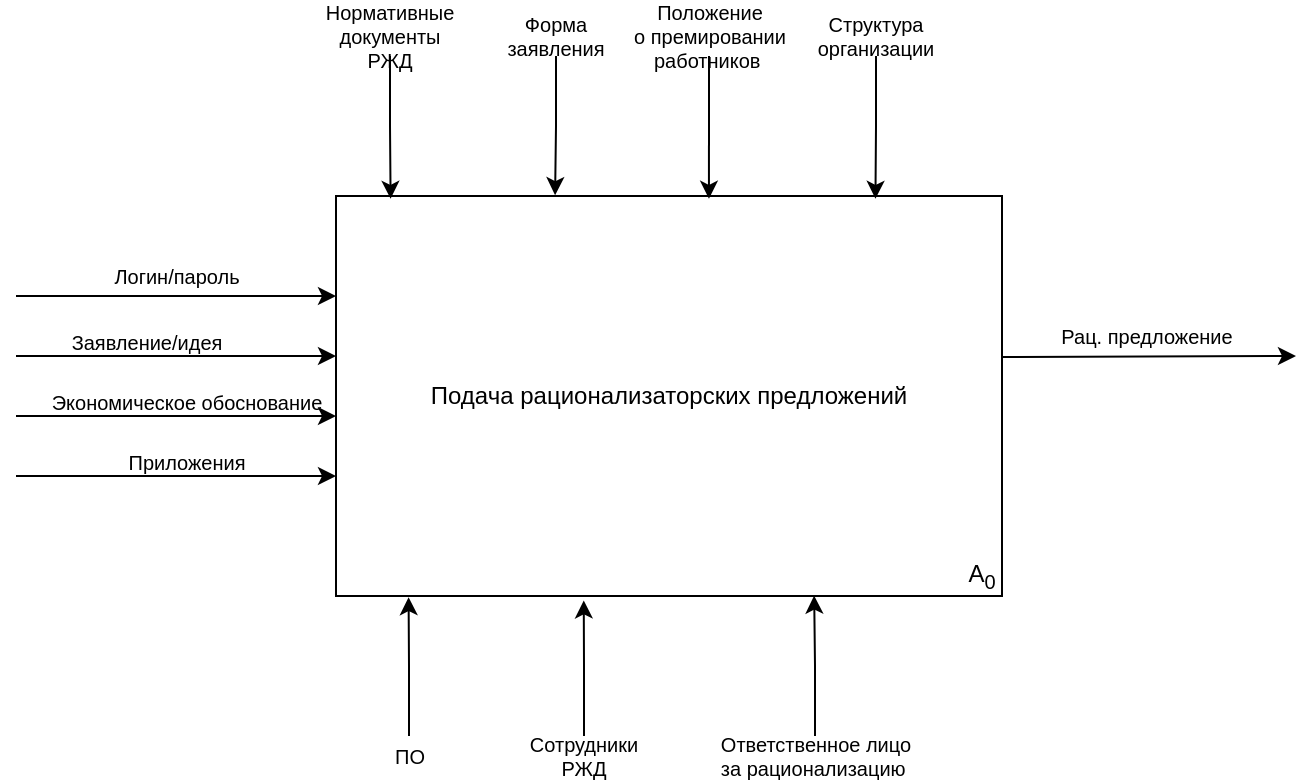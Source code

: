 <mxfile version="12.2.6" type="github" pages="4">
  <diagram id="WLNz_JeOkCuF1lvA0DDx" name="IDEF0">
    <mxGraphModel dx="1423" dy="662" grid="1" gridSize="10" guides="1" tooltips="1" connect="1" arrows="1" fold="1" page="1" pageScale="1" pageWidth="1169" pageHeight="827" math="0" shadow="0">
      <root>
        <mxCell id="0"/>
        <mxCell id="1" parent="0"/>
        <mxCell id="e4GeV-gsREloU6y9Ad34-1" value="Подача рационализаторских предложений" style="rounded=0;whiteSpace=wrap;html=1;" parent="1" vertex="1">
          <mxGeometry x="440" y="320" width="333" height="200" as="geometry"/>
        </mxCell>
        <mxCell id="e4GeV-gsREloU6y9Ad34-2" value="A&lt;sub&gt;0&lt;/sub&gt;" style="text;html=1;strokeColor=none;fillColor=none;align=center;verticalAlign=middle;whiteSpace=wrap;rounded=0;fontSize=12;" parent="1" vertex="1">
          <mxGeometry x="753" y="500" width="20" height="20" as="geometry"/>
        </mxCell>
        <mxCell id="e4GeV-gsREloU6y9Ad34-3" value="" style="endArrow=classic;html=1;fontSize=12;entryX=0;entryY=0.25;entryDx=0;entryDy=0;" parent="1" target="e4GeV-gsREloU6y9Ad34-1" edge="1">
          <mxGeometry width="50" height="50" relative="1" as="geometry">
            <mxPoint x="280" y="370" as="sourcePoint"/>
            <mxPoint x="490" y="430" as="targetPoint"/>
          </mxGeometry>
        </mxCell>
        <mxCell id="e4GeV-gsREloU6y9Ad34-6" value="Логин/пароль" style="text;html=1;resizable=0;points=[];align=center;verticalAlign=middle;labelBackgroundColor=#ffffff;fontSize=10;" parent="e4GeV-gsREloU6y9Ad34-3" vertex="1" connectable="0">
          <mxGeometry x="0.101" y="-2" relative="1" as="geometry">
            <mxPoint x="-8" y="-12" as="offset"/>
          </mxGeometry>
        </mxCell>
        <mxCell id="e4GeV-gsREloU6y9Ad34-5" value="" style="endArrow=classic;html=1;fontSize=12;entryX=0;entryY=0.25;entryDx=0;entryDy=0;" parent="1" edge="1">
          <mxGeometry width="50" height="50" relative="1" as="geometry">
            <mxPoint x="280" y="400" as="sourcePoint"/>
            <mxPoint x="440" y="400" as="targetPoint"/>
          </mxGeometry>
        </mxCell>
        <mxCell id="e4GeV-gsREloU6y9Ad34-7" value="Заявление/идея" style="text;html=1;resizable=0;points=[];autosize=1;align=center;verticalAlign=middle;spacingTop=-4;fontSize=10;labelPosition=center;verticalLabelPosition=middle;" parent="1" vertex="1">
          <mxGeometry x="300" y="390" width="90" height="10" as="geometry"/>
        </mxCell>
        <mxCell id="WoYGGvKJQsT9pTa803iR-5" style="edgeStyle=orthogonalEdgeStyle;rounded=0;orthogonalLoop=1;jettySize=auto;html=1;exitX=0.5;exitY=1;exitDx=0;exitDy=0;entryX=0.082;entryY=0.007;entryDx=0;entryDy=0;entryPerimeter=0;fontSize=10;" parent="1" source="e4GeV-gsREloU6y9Ad34-11" target="e4GeV-gsREloU6y9Ad34-1" edge="1">
          <mxGeometry relative="1" as="geometry"/>
        </mxCell>
        <mxCell id="e4GeV-gsREloU6y9Ad34-11" value="Нормативные документы РЖД" style="text;html=1;strokeColor=none;fillColor=none;align=center;verticalAlign=middle;whiteSpace=wrap;rounded=0;fontSize=10;" parent="1" vertex="1">
          <mxGeometry x="447" y="230" width="40" height="20" as="geometry"/>
        </mxCell>
        <mxCell id="WoYGGvKJQsT9pTa803iR-6" style="edgeStyle=orthogonalEdgeStyle;rounded=0;orthogonalLoop=1;jettySize=auto;html=1;exitX=0.5;exitY=1;exitDx=0;exitDy=0;entryX=0.329;entryY=-0.002;entryDx=0;entryDy=0;entryPerimeter=0;fontSize=10;" parent="1" source="e4GeV-gsREloU6y9Ad34-12" target="e4GeV-gsREloU6y9Ad34-1" edge="1">
          <mxGeometry relative="1" as="geometry"/>
        </mxCell>
        <mxCell id="e4GeV-gsREloU6y9Ad34-12" value="Форма заявления" style="text;html=1;strokeColor=none;fillColor=none;align=center;verticalAlign=middle;whiteSpace=wrap;rounded=0;fontSize=10;" parent="1" vertex="1">
          <mxGeometry x="530" y="230" width="40" height="20" as="geometry"/>
        </mxCell>
        <mxCell id="WoYGGvKJQsT9pTa803iR-7" style="edgeStyle=orthogonalEdgeStyle;rounded=0;orthogonalLoop=1;jettySize=auto;html=1;exitX=0.5;exitY=1;exitDx=0;exitDy=0;entryX=0.56;entryY=0.007;entryDx=0;entryDy=0;entryPerimeter=0;fontSize=10;" parent="1" source="e4GeV-gsREloU6y9Ad34-15" target="e4GeV-gsREloU6y9Ad34-1" edge="1">
          <mxGeometry relative="1" as="geometry"/>
        </mxCell>
        <mxCell id="e4GeV-gsREloU6y9Ad34-15" value="&lt;font style=&quot;font-size: 10px&quot;&gt;Положение о&amp;nbsp;&lt;span style=&quot;line-height: 107% ; font-family: &amp;#34;calibri&amp;#34; , sans-serif&quot;&gt;премировании работников&amp;nbsp;&lt;/span&gt;&lt;/font&gt;" style="text;html=1;strokeColor=none;fillColor=none;align=center;verticalAlign=middle;whiteSpace=wrap;rounded=0;fontSize=10;" parent="1" vertex="1">
          <mxGeometry x="606.5" y="230" width="40" height="20" as="geometry"/>
        </mxCell>
        <mxCell id="WoYGGvKJQsT9pTa803iR-2" style="edgeStyle=orthogonalEdgeStyle;rounded=0;orthogonalLoop=1;jettySize=auto;html=1;exitX=0.5;exitY=0;exitDx=0;exitDy=0;entryX=0.109;entryY=1.003;entryDx=0;entryDy=0;entryPerimeter=0;fontSize=10;" parent="1" source="e4GeV-gsREloU6y9Ad34-17" target="e4GeV-gsREloU6y9Ad34-1" edge="1">
          <mxGeometry relative="1" as="geometry"/>
        </mxCell>
        <mxCell id="e4GeV-gsREloU6y9Ad34-17" value="ПО" style="text;html=1;strokeColor=none;fillColor=none;align=center;verticalAlign=middle;whiteSpace=wrap;rounded=0;fontSize=10;" parent="1" vertex="1">
          <mxGeometry x="456.5" y="590" width="40" height="20" as="geometry"/>
        </mxCell>
        <mxCell id="WoYGGvKJQsT9pTa803iR-8" style="edgeStyle=orthogonalEdgeStyle;rounded=0;orthogonalLoop=1;jettySize=auto;html=1;exitX=0.5;exitY=1;exitDx=0;exitDy=0;entryX=0.81;entryY=0.007;entryDx=0;entryDy=0;entryPerimeter=0;fontSize=10;" parent="1" source="e4GeV-gsREloU6y9Ad34-18" target="e4GeV-gsREloU6y9Ad34-1" edge="1">
          <mxGeometry relative="1" as="geometry"/>
        </mxCell>
        <mxCell id="e4GeV-gsREloU6y9Ad34-18" value="Структура организации" style="text;html=1;strokeColor=none;fillColor=none;align=center;verticalAlign=middle;whiteSpace=wrap;rounded=0;fontSize=10;" parent="1" vertex="1">
          <mxGeometry x="690" y="230" width="40" height="20" as="geometry"/>
        </mxCell>
        <mxCell id="WoYGGvKJQsT9pTa803iR-3" style="edgeStyle=orthogonalEdgeStyle;rounded=0;orthogonalLoop=1;jettySize=auto;html=1;entryX=0.372;entryY=1.011;entryDx=0;entryDy=0;entryPerimeter=0;fontSize=10;" parent="1" source="e4GeV-gsREloU6y9Ad34-25" target="e4GeV-gsREloU6y9Ad34-1" edge="1">
          <mxGeometry relative="1" as="geometry"/>
        </mxCell>
        <mxCell id="e4GeV-gsREloU6y9Ad34-25" value="Сотрудники РЖД" style="text;html=1;strokeColor=none;fillColor=none;align=center;verticalAlign=middle;whiteSpace=wrap;rounded=0;fontSize=10;" parent="1" vertex="1">
          <mxGeometry x="544" y="590" width="40" height="20" as="geometry"/>
        </mxCell>
        <mxCell id="WoYGGvKJQsT9pTa803iR-4" style="edgeStyle=orthogonalEdgeStyle;rounded=0;orthogonalLoop=1;jettySize=auto;html=1;exitX=0.5;exitY=0;exitDx=0;exitDy=0;entryX=0.718;entryY=0.999;entryDx=0;entryDy=0;entryPerimeter=0;fontSize=10;" parent="1" source="e4GeV-gsREloU6y9Ad34-27" target="e4GeV-gsREloU6y9Ad34-1" edge="1">
          <mxGeometry relative="1" as="geometry"/>
        </mxCell>
        <mxCell id="e4GeV-gsREloU6y9Ad34-27" value="Ответственное лицо за рационализацию&amp;nbsp;" style="text;html=1;strokeColor=none;fillColor=none;align=center;verticalAlign=middle;whiteSpace=wrap;rounded=0;fontSize=10;" parent="1" vertex="1">
          <mxGeometry x="624.5" y="590" width="110" height="20" as="geometry"/>
        </mxCell>
        <mxCell id="e4GeV-gsREloU6y9Ad34-34" value="" style="endArrow=classic;html=1;fontSize=12;" parent="1" edge="1">
          <mxGeometry width="50" height="50" relative="1" as="geometry">
            <mxPoint x="773.0" y="400.5" as="sourcePoint"/>
            <mxPoint x="920" y="400" as="targetPoint"/>
          </mxGeometry>
        </mxCell>
        <mxCell id="WoYGGvKJQsT9pTa803iR-9" value="Рац. предложение" style="text;html=1;resizable=0;points=[];align=center;verticalAlign=middle;labelBackgroundColor=#ffffff;fontSize=10;" parent="e4GeV-gsREloU6y9Ad34-34" vertex="1" connectable="0">
          <mxGeometry x="0.318" relative="1" as="geometry">
            <mxPoint x="-25.5" y="-10" as="offset"/>
          </mxGeometry>
        </mxCell>
        <mxCell id="zQLXeLFjg_ZVbJC1dZhJ-2" value="" style="endArrow=classic;html=1;fontSize=12;entryX=0;entryY=0.25;entryDx=0;entryDy=0;" edge="1" parent="1">
          <mxGeometry width="50" height="50" relative="1" as="geometry">
            <mxPoint x="280" y="430" as="sourcePoint"/>
            <mxPoint x="440" y="430" as="targetPoint"/>
          </mxGeometry>
        </mxCell>
        <mxCell id="zQLXeLFjg_ZVbJC1dZhJ-3" value="Экономическое обоснование" style="text;html=1;resizable=0;points=[];autosize=1;align=center;verticalAlign=middle;spacingTop=-4;fontSize=10;labelPosition=center;verticalLabelPosition=middle;" vertex="1" parent="1">
          <mxGeometry x="290" y="420" width="150" height="10" as="geometry"/>
        </mxCell>
        <mxCell id="CX08c5V6G0r4lnmLayoH-1" value="Приложения" style="text;html=1;resizable=0;points=[];autosize=1;align=center;verticalAlign=middle;spacingTop=-4;fontSize=10;labelPosition=center;verticalLabelPosition=middle;" vertex="1" parent="1">
          <mxGeometry x="330" y="450" width="70" height="10" as="geometry"/>
        </mxCell>
        <mxCell id="CX08c5V6G0r4lnmLayoH-2" value="" style="endArrow=classic;html=1;fontSize=12;entryX=0;entryY=0.25;entryDx=0;entryDy=0;" edge="1" parent="1">
          <mxGeometry width="50" height="50" relative="1" as="geometry">
            <mxPoint x="280" y="460" as="sourcePoint"/>
            <mxPoint x="440.0" y="460" as="targetPoint"/>
          </mxGeometry>
        </mxCell>
      </root>
    </mxGraphModel>
  </diagram>
  <diagram id="qr82PJTqhr0R7esT6gCQ" name="IDEF0 декомпозиция">
    <mxGraphModel dx="1423" dy="662" grid="1" gridSize="10" guides="1" tooltips="1" connect="1" arrows="1" fold="1" page="1" pageScale="1" pageWidth="1169" pageHeight="827" math="0" shadow="0">
      <root>
        <mxCell id="iiE3ke8iiC5zJw3iPTWm-0"/>
        <mxCell id="iiE3ke8iiC5zJw3iPTWm-1" parent="iiE3ke8iiC5zJw3iPTWm-0"/>
        <mxCell id="RRzuUWLkhQhKgvhCRLjf-4" style="edgeStyle=orthogonalEdgeStyle;rounded=0;orthogonalLoop=1;jettySize=auto;html=1;exitX=1;exitY=0.5;exitDx=0;exitDy=0;entryX=0;entryY=0.134;entryDx=0;entryDy=0;fontSize=10;entryPerimeter=0;" parent="iiE3ke8iiC5zJw3iPTWm-1" source="RRzuUWLkhQhKgvhCRLjf-0" target="RRzuUWLkhQhKgvhCRLjf-1" edge="1">
          <mxGeometry relative="1" as="geometry"/>
        </mxCell>
        <mxCell id="RRzuUWLkhQhKgvhCRLjf-0" value="&lt;font style=&quot;font-size: 12px&quot;&gt;Вход в приложение&lt;/font&gt;" style="rounded=0;whiteSpace=wrap;html=1;fontSize=10;" parent="iiE3ke8iiC5zJw3iPTWm-1" vertex="1">
          <mxGeometry x="120" y="160" width="220" height="110" as="geometry"/>
        </mxCell>
        <mxCell id="RRzuUWLkhQhKgvhCRLjf-5" style="edgeStyle=orthogonalEdgeStyle;rounded=0;orthogonalLoop=1;jettySize=auto;html=1;exitX=1;exitY=0.5;exitDx=0;exitDy=0;entryX=0;entryY=0.5;entryDx=0;entryDy=0;fontSize=10;" parent="iiE3ke8iiC5zJw3iPTWm-1" source="RRzuUWLkhQhKgvhCRLjf-1" target="RRzuUWLkhQhKgvhCRLjf-2" edge="1">
          <mxGeometry relative="1" as="geometry"/>
        </mxCell>
        <mxCell id="RRzuUWLkhQhKgvhCRLjf-1" value="&lt;font style=&quot;font-size: 12px&quot;&gt;Подача рационализаторского предложения&lt;/font&gt;" style="rounded=0;whiteSpace=wrap;html=1;fontSize=10;" parent="iiE3ke8iiC5zJw3iPTWm-1" vertex="1">
          <mxGeometry x="420" y="303" width="250" height="107" as="geometry"/>
        </mxCell>
        <mxCell id="RRzuUWLkhQhKgvhCRLjf-41" style="edgeStyle=orthogonalEdgeStyle;rounded=0;orthogonalLoop=1;jettySize=auto;html=1;exitX=1;exitY=0.5;exitDx=0;exitDy=0;fontSize=12;" parent="iiE3ke8iiC5zJw3iPTWm-1" source="RRzuUWLkhQhKgvhCRLjf-2" edge="1">
          <mxGeometry relative="1" as="geometry">
            <mxPoint x="1160" y="413" as="targetPoint"/>
          </mxGeometry>
        </mxCell>
        <mxCell id="RRzuUWLkhQhKgvhCRLjf-2" value="&lt;font style=&quot;font-size: 12px&quot;&gt;Первичное рассмотрение и отправление рац. предложения на комиссию&lt;/font&gt;" style="rounded=0;whiteSpace=wrap;html=1;fontSize=10;" parent="iiE3ke8iiC5zJw3iPTWm-1" vertex="1">
          <mxGeometry x="810" y="357.5" width="220" height="110" as="geometry"/>
        </mxCell>
        <mxCell id="RRzuUWLkhQhKgvhCRLjf-8" style="edgeStyle=orthogonalEdgeStyle;rounded=0;orthogonalLoop=1;jettySize=auto;html=1;exitX=1;exitY=0.5;exitDx=0;exitDy=0;fontSize=10;entryX=-0.017;entryY=0.532;entryDx=0;entryDy=0;entryPerimeter=0;" parent="iiE3ke8iiC5zJw3iPTWm-1" source="RRzuUWLkhQhKgvhCRLjf-7" target="RRzuUWLkhQhKgvhCRLjf-0" edge="1">
          <mxGeometry relative="1" as="geometry">
            <mxPoint x="110" y="204" as="targetPoint"/>
          </mxGeometry>
        </mxCell>
        <mxCell id="RRzuUWLkhQhKgvhCRLjf-7" value="&lt;font style=&quot;font-size: 10px&quot;&gt;Логин и пароль&lt;/font&gt;" style="text;html=1;strokeColor=none;fillColor=none;align=center;verticalAlign=middle;whiteSpace=wrap;rounded=0;fontSize=12;" parent="iiE3ke8iiC5zJw3iPTWm-1" vertex="1">
          <mxGeometry x="10" y="208" width="50" height="20" as="geometry"/>
        </mxCell>
        <mxCell id="RRzuUWLkhQhKgvhCRLjf-11" style="edgeStyle=orthogonalEdgeStyle;rounded=0;orthogonalLoop=1;jettySize=auto;html=1;entryX=0.182;entryY=1;entryDx=0;entryDy=0;entryPerimeter=0;fontSize=12;" parent="iiE3ke8iiC5zJw3iPTWm-1" source="RRzuUWLkhQhKgvhCRLjf-9" target="RRzuUWLkhQhKgvhCRLjf-0" edge="1">
          <mxGeometry relative="1" as="geometry"/>
        </mxCell>
        <mxCell id="pySFplShS9Cg6qJau6JX-0" style="edgeStyle=orthogonalEdgeStyle;rounded=0;orthogonalLoop=1;jettySize=auto;html=1;exitX=0.5;exitY=0;exitDx=0;exitDy=0;entryX=0.25;entryY=1;entryDx=0;entryDy=0;fontSize=10;" parent="iiE3ke8iiC5zJw3iPTWm-1" source="RRzuUWLkhQhKgvhCRLjf-9" target="RRzuUWLkhQhKgvhCRLjf-1" edge="1">
          <mxGeometry relative="1" as="geometry">
            <Array as="points">
              <mxPoint x="160" y="470"/>
              <mxPoint x="482" y="470"/>
            </Array>
          </mxGeometry>
        </mxCell>
        <mxCell id="pySFplShS9Cg6qJau6JX-3" style="edgeStyle=orthogonalEdgeStyle;rounded=0;orthogonalLoop=1;jettySize=auto;html=1;exitX=0.5;exitY=0;exitDx=0;exitDy=0;entryX=0.5;entryY=1;entryDx=0;entryDy=0;fontSize=10;" parent="iiE3ke8iiC5zJw3iPTWm-1" source="RRzuUWLkhQhKgvhCRLjf-9" target="RRzuUWLkhQhKgvhCRLjf-2" edge="1">
          <mxGeometry relative="1" as="geometry"/>
        </mxCell>
        <mxCell id="RRzuUWLkhQhKgvhCRLjf-9" value="Сотрудник РЖД" style="text;html=1;strokeColor=none;fillColor=none;align=center;verticalAlign=middle;whiteSpace=wrap;rounded=0;fontSize=12;" parent="iiE3ke8iiC5zJw3iPTWm-1" vertex="1">
          <mxGeometry x="140" y="640" width="40" height="20" as="geometry"/>
        </mxCell>
        <mxCell id="Z3VWgmM78ANBpTyzJaRp-0" style="edgeStyle=orthogonalEdgeStyle;rounded=0;orthogonalLoop=1;jettySize=auto;html=1;exitX=0.5;exitY=0;exitDx=0;exitDy=0;fontSize=10;" parent="iiE3ke8iiC5zJw3iPTWm-1" source="RRzuUWLkhQhKgvhCRLjf-10" target="RRzuUWLkhQhKgvhCRLjf-0" edge="1">
          <mxGeometry relative="1" as="geometry"/>
        </mxCell>
        <mxCell id="pySFplShS9Cg6qJau6JX-1" style="edgeStyle=orthogonalEdgeStyle;rounded=0;orthogonalLoop=1;jettySize=auto;html=1;exitX=0.5;exitY=0;exitDx=0;exitDy=0;fontSize=10;" parent="iiE3ke8iiC5zJw3iPTWm-1" source="RRzuUWLkhQhKgvhCRLjf-10" target="RRzuUWLkhQhKgvhCRLjf-1" edge="1">
          <mxGeometry relative="1" as="geometry">
            <Array as="points">
              <mxPoint x="230" y="500"/>
              <mxPoint x="545" y="500"/>
            </Array>
          </mxGeometry>
        </mxCell>
        <mxCell id="pySFplShS9Cg6qJau6JX-2" style="edgeStyle=orthogonalEdgeStyle;rounded=0;orthogonalLoop=1;jettySize=auto;html=1;exitX=0.5;exitY=0;exitDx=0;exitDy=0;entryX=0.25;entryY=1;entryDx=0;entryDy=0;fontSize=10;" parent="iiE3ke8iiC5zJw3iPTWm-1" source="RRzuUWLkhQhKgvhCRLjf-10" target="RRzuUWLkhQhKgvhCRLjf-2" edge="1">
          <mxGeometry relative="1" as="geometry">
            <Array as="points">
              <mxPoint x="230" y="530"/>
              <mxPoint x="866" y="530"/>
            </Array>
          </mxGeometry>
        </mxCell>
        <mxCell id="RRzuUWLkhQhKgvhCRLjf-10" value="ИС" style="text;html=1;strokeColor=none;fillColor=none;align=center;verticalAlign=middle;whiteSpace=wrap;rounded=0;fontSize=12;" parent="iiE3ke8iiC5zJw3iPTWm-1" vertex="1">
          <mxGeometry x="210" y="640" width="40" height="20" as="geometry"/>
        </mxCell>
        <mxCell id="RRzuUWLkhQhKgvhCRLjf-18" style="edgeStyle=orthogonalEdgeStyle;rounded=0;orthogonalLoop=1;jettySize=auto;html=1;fontSize=12;" parent="iiE3ke8iiC5zJw3iPTWm-1" edge="1">
          <mxGeometry relative="1" as="geometry">
            <mxPoint x="420" y="335" as="targetPoint"/>
            <mxPoint x="90" y="335" as="sourcePoint"/>
          </mxGeometry>
        </mxCell>
        <mxCell id="RRzuUWLkhQhKgvhCRLjf-15" value="&lt;font style=&quot;font-size: 10px&quot;&gt;Идея&lt;/font&gt;" style="text;html=1;strokeColor=none;fillColor=none;align=center;verticalAlign=middle;whiteSpace=wrap;rounded=0;fontSize=10;" parent="iiE3ke8iiC5zJw3iPTWm-1" vertex="1">
          <mxGeometry x="25" y="320" width="60" height="20" as="geometry"/>
        </mxCell>
        <mxCell id="RRzuUWLkhQhKgvhCRLjf-38" style="edgeStyle=orthogonalEdgeStyle;rounded=0;orthogonalLoop=1;jettySize=auto;html=1;entryX=0.002;entryY=0.556;entryDx=0;entryDy=0;fontSize=12;entryPerimeter=0;" parent="iiE3ke8iiC5zJw3iPTWm-1" edge="1">
          <mxGeometry relative="1" as="geometry">
            <mxPoint x="90" y="357" as="sourcePoint"/>
            <mxPoint x="420.5" y="357" as="targetPoint"/>
          </mxGeometry>
        </mxCell>
        <mxCell id="RRzuUWLkhQhKgvhCRLjf-16" value="&lt;span style=&quot;font-size: 10px&quot;&gt;Экономическое обоснование&lt;/span&gt;" style="text;html=1;strokeColor=none;fillColor=none;align=center;verticalAlign=middle;whiteSpace=wrap;rounded=0;fontSize=10;" parent="iiE3ke8iiC5zJw3iPTWm-1" vertex="1">
          <mxGeometry x="10" y="340" width="90" height="32" as="geometry"/>
        </mxCell>
        <mxCell id="Z3VWgmM78ANBpTyzJaRp-1" style="edgeStyle=orthogonalEdgeStyle;rounded=0;orthogonalLoop=1;jettySize=auto;html=1;exitX=0.5;exitY=1;exitDx=0;exitDy=0;entryX=0.088;entryY=0.008;entryDx=0;entryDy=0;entryPerimeter=0;fontSize=10;" parent="iiE3ke8iiC5zJw3iPTWm-1" source="RRzuUWLkhQhKgvhCRLjf-20" target="RRzuUWLkhQhKgvhCRLjf-1" edge="1">
          <mxGeometry relative="1" as="geometry"/>
        </mxCell>
        <mxCell id="RRzuUWLkhQhKgvhCRLjf-20" value="&lt;font style=&quot;font-size: 10px&quot;&gt;Нормативные док-ты РЖД&lt;/font&gt;" style="text;html=1;strokeColor=none;fillColor=none;align=center;verticalAlign=middle;whiteSpace=wrap;rounded=0;fontSize=12;" parent="iiE3ke8iiC5zJw3iPTWm-1" vertex="1">
          <mxGeometry x="407" y="145" width="70" height="30" as="geometry"/>
        </mxCell>
        <mxCell id="Z3VWgmM78ANBpTyzJaRp-2" style="edgeStyle=orthogonalEdgeStyle;rounded=0;orthogonalLoop=1;jettySize=auto;html=1;exitX=0.5;exitY=1;exitDx=0;exitDy=0;fontSize=10;entryX=0.442;entryY=0.011;entryDx=0;entryDy=0;entryPerimeter=0;" parent="iiE3ke8iiC5zJw3iPTWm-1" source="RRzuUWLkhQhKgvhCRLjf-21" target="RRzuUWLkhQhKgvhCRLjf-1" edge="1">
          <mxGeometry relative="1" as="geometry"/>
        </mxCell>
        <mxCell id="RRzuUWLkhQhKgvhCRLjf-21" value="&lt;font style=&quot;font-size: 10px&quot;&gt;Форма&amp;nbsp; рац. предложения&lt;/font&gt;" style="text;html=1;strokeColor=none;fillColor=none;align=center;verticalAlign=middle;whiteSpace=wrap;rounded=0;fontSize=12;" parent="iiE3ke8iiC5zJw3iPTWm-1" vertex="1">
          <mxGeometry x="480" y="140" width="100" height="40" as="geometry"/>
        </mxCell>
        <mxCell id="Z3VWgmM78ANBpTyzJaRp-3" style="edgeStyle=orthogonalEdgeStyle;rounded=0;orthogonalLoop=1;jettySize=auto;html=1;exitX=0.5;exitY=1;exitDx=0;exitDy=0;fontSize=10;" parent="iiE3ke8iiC5zJw3iPTWm-1" source="RRzuUWLkhQhKgvhCRLjf-22" edge="1">
          <mxGeometry relative="1" as="geometry">
            <mxPoint x="633.069" y="300" as="targetPoint"/>
          </mxGeometry>
        </mxCell>
        <mxCell id="RRzuUWLkhQhKgvhCRLjf-22" value="&lt;font style=&quot;font-size: 10px&quot;&gt;Алгоритм расчета экономической эффективности&lt;/font&gt;" style="text;html=1;strokeColor=none;fillColor=none;align=center;verticalAlign=middle;whiteSpace=wrap;rounded=0;fontSize=12;" parent="iiE3ke8iiC5zJw3iPTWm-1" vertex="1">
          <mxGeometry x="580" y="130" width="106" height="60" as="geometry"/>
        </mxCell>
        <mxCell id="RRzuUWLkhQhKgvhCRLjf-31" value="&lt;font style=&quot;font-size: 10px&quot;&gt;Рационализаторское предложение&lt;/font&gt;" style="text;html=1;strokeColor=none;fillColor=none;align=center;verticalAlign=middle;whiteSpace=wrap;rounded=0;fontSize=12;" parent="iiE3ke8iiC5zJw3iPTWm-1" vertex="1">
          <mxGeometry x="682" y="318" width="108" height="40" as="geometry"/>
        </mxCell>
        <mxCell id="RRzuUWLkhQhKgvhCRLjf-35" style="edgeStyle=orthogonalEdgeStyle;rounded=0;orthogonalLoop=1;jettySize=auto;html=1;exitX=0.5;exitY=0;exitDx=0;exitDy=0;entryX=0.75;entryY=1;entryDx=0;entryDy=0;fontSize=12;" parent="iiE3ke8iiC5zJw3iPTWm-1" source="RRzuUWLkhQhKgvhCRLjf-32" target="RRzuUWLkhQhKgvhCRLjf-2" edge="1">
          <mxGeometry relative="1" as="geometry">
            <Array as="points">
              <mxPoint x="975" y="640"/>
            </Array>
          </mxGeometry>
        </mxCell>
        <mxCell id="RRzuUWLkhQhKgvhCRLjf-32" value="Руководитель подразделения" style="text;html=1;strokeColor=none;fillColor=none;align=center;verticalAlign=middle;whiteSpace=wrap;rounded=0;fontSize=12;" parent="iiE3ke8iiC5zJw3iPTWm-1" vertex="1">
          <mxGeometry x="925" y="640" width="100" height="20" as="geometry"/>
        </mxCell>
        <mxCell id="fBFOiQKWkCLTnv6rV6hv-3" style="edgeStyle=orthogonalEdgeStyle;rounded=0;orthogonalLoop=1;jettySize=auto;html=1;exitX=1;exitY=0.5;exitDx=0;exitDy=0;entryX=0;entryY=0.75;entryDx=0;entryDy=0;fontSize=10;" edge="1" parent="iiE3ke8iiC5zJw3iPTWm-1" source="RRzuUWLkhQhKgvhCRLjf-37" target="RRzuUWLkhQhKgvhCRLjf-1">
          <mxGeometry relative="1" as="geometry"/>
        </mxCell>
        <mxCell id="RRzuUWLkhQhKgvhCRLjf-37" value="&lt;font style=&quot;font-size: 10px&quot;&gt;Приложения&lt;/font&gt;" style="text;html=1;strokeColor=none;fillColor=none;align=center;verticalAlign=middle;whiteSpace=wrap;rounded=0;fontSize=10;" parent="iiE3ke8iiC5zJw3iPTWm-1" vertex="1">
          <mxGeometry x="20" y="373" width="70" height="20" as="geometry"/>
        </mxCell>
        <mxCell id="RRzuUWLkhQhKgvhCRLjf-42" value="&lt;font style=&quot;font-size: 10px&quot;&gt;Рац. предложение&lt;/font&gt;" style="text;html=1;strokeColor=none;fillColor=none;align=center;verticalAlign=middle;whiteSpace=wrap;rounded=0;fontSize=12;" parent="iiE3ke8iiC5zJw3iPTWm-1" vertex="1">
          <mxGeometry x="1035" y="373" width="110" height="30" as="geometry"/>
        </mxCell>
        <mxCell id="RRzuUWLkhQhKgvhCRLjf-43" style="edgeStyle=orthogonalEdgeStyle;rounded=0;orthogonalLoop=1;jettySize=auto;html=1;exitX=0.5;exitY=1;exitDx=0;exitDy=0;fontSize=12;entryX=0.25;entryY=0;entryDx=0;entryDy=0;" parent="iiE3ke8iiC5zJw3iPTWm-1" source="RRzuUWLkhQhKgvhCRLjf-44" target="RRzuUWLkhQhKgvhCRLjf-2" edge="1">
          <mxGeometry relative="1" as="geometry">
            <mxPoint x="880" y="357.5" as="targetPoint"/>
          </mxGeometry>
        </mxCell>
        <mxCell id="RRzuUWLkhQhKgvhCRLjf-44" value="&lt;font style=&quot;font-size: 10px&quot;&gt;Форма рац. предложения&lt;/font&gt;" style="text;html=1;strokeColor=none;fillColor=none;align=center;verticalAlign=middle;whiteSpace=wrap;rounded=0;fontSize=12;" parent="iiE3ke8iiC5zJw3iPTWm-1" vertex="1">
          <mxGeometry x="822" y="240" width="85" height="40" as="geometry"/>
        </mxCell>
      </root>
    </mxGraphModel>
  </diagram>
  <diagram id="kuRfm37nCssGSdyIyuEM" name="DFD">
    <mxGraphModel dx="1220" dy="567" grid="1" gridSize="10" guides="1" tooltips="1" connect="1" arrows="1" fold="1" page="1" pageScale="1" pageWidth="1169" pageHeight="827" math="0" shadow="0">
      <root>
        <mxCell id="pPYmIovGTPFGGKOIa6BB-0"/>
        <mxCell id="pPYmIovGTPFGGKOIa6BB-1" parent="pPYmIovGTPFGGKOIa6BB-0"/>
        <mxCell id="pPYmIovGTPFGGKOIa6BB-19" value="" style="group" parent="pPYmIovGTPFGGKOIa6BB-1" vertex="1" connectable="0">
          <mxGeometry x="162" y="340" width="160" height="90" as="geometry"/>
        </mxCell>
        <mxCell id="pPYmIovGTPFGGKOIa6BB-3" value="" style="rounded=0;whiteSpace=wrap;html=1;fontSize=12;labelBackgroundColor=#000000;fillColor=#000000;shadow=0;strokeColor=#000000;" parent="pPYmIovGTPFGGKOIa6BB-19" vertex="1">
          <mxGeometry width="160" height="90" as="geometry"/>
        </mxCell>
        <mxCell id="pPYmIovGTPFGGKOIa6BB-14" value="Пользователь" style="rounded=0;whiteSpace=wrap;html=1;shadow=0;glass=0;comic=0;labelBackgroundColor=none;strokeColor=#000000;fillColor=#ffffff;fontSize=12;fontColor=#000000;" parent="pPYmIovGTPFGGKOIa6BB-19" vertex="1">
          <mxGeometry x="5" y="10" width="155" height="80" as="geometry"/>
        </mxCell>
        <mxCell id="pPYmIovGTPFGGKOIa6BB-7" value="1" style="text;html=1;resizable=0;points=[];autosize=1;align=left;verticalAlign=top;spacingTop=-4;fontSize=12;strokeColor=none;" parent="pPYmIovGTPFGGKOIa6BB-19" vertex="1">
          <mxGeometry x="5" y="10" width="20" height="20" as="geometry"/>
        </mxCell>
        <mxCell id="pPYmIovGTPFGGKOIa6BB-21" style="edgeStyle=orthogonalEdgeStyle;rounded=0;orthogonalLoop=1;jettySize=auto;html=1;entryX=0.5;entryY=1;entryDx=0;entryDy=0;fontSize=12;fontColor=#000000;" parent="pPYmIovGTPFGGKOIa6BB-1" source="pPYmIovGTPFGGKOIa6BB-14" target="pPYmIovGTPFGGKOIa6BB-15" edge="1">
          <mxGeometry relative="1" as="geometry"/>
        </mxCell>
        <mxCell id="pPYmIovGTPFGGKOIa6BB-23" value="Верификация" style="text;html=1;strokeColor=none;fillColor=none;align=center;verticalAlign=middle;whiteSpace=wrap;rounded=0;shadow=1;glass=0;comic=0;labelBackgroundColor=none;fontSize=12;fontColor=#000000;" parent="pPYmIovGTPFGGKOIa6BB-1" vertex="1">
          <mxGeometry x="140" y="150" width="100" height="20" as="geometry"/>
        </mxCell>
        <mxCell id="pPYmIovGTPFGGKOIa6BB-25" value="" style="group" parent="pPYmIovGTPFGGKOIa6BB-1" vertex="1" connectable="0">
          <mxGeometry x="170" y="210" width="150" height="80" as="geometry"/>
        </mxCell>
        <mxCell id="pPYmIovGTPFGGKOIa6BB-15" value="Вход в систему" style="rounded=1;whiteSpace=wrap;html=1;shadow=1;glass=0;comic=0;labelBackgroundColor=none;strokeColor=#000000;fillColor=#ffffff;fontSize=12;fontColor=#000000;" parent="pPYmIovGTPFGGKOIa6BB-25" vertex="1">
          <mxGeometry width="150" height="80" as="geometry"/>
        </mxCell>
        <mxCell id="pPYmIovGTPFGGKOIa6BB-24" value="0" style="text;html=1;strokeColor=none;fillColor=none;align=center;verticalAlign=middle;whiteSpace=wrap;rounded=0;shadow=1;glass=0;comic=0;labelBackgroundColor=none;fontSize=12;fontColor=#000000;" parent="pPYmIovGTPFGGKOIa6BB-25" vertex="1">
          <mxGeometry x="110" width="40" height="20" as="geometry"/>
        </mxCell>
        <mxCell id="pPYmIovGTPFGGKOIa6BB-26" value="" style="group;fontSize=11;" parent="pPYmIovGTPFGGKOIa6BB-1" vertex="1" connectable="0">
          <mxGeometry x="390" y="210" width="150" height="80" as="geometry"/>
        </mxCell>
        <mxCell id="pPYmIovGTPFGGKOIa6BB-27" value="&lt;font style=&quot;font-size: 11px&quot;&gt;Заполнение формы для подачи рационализаторского предложения&lt;/font&gt;" style="rounded=1;whiteSpace=wrap;html=1;shadow=1;glass=0;comic=0;labelBackgroundColor=none;strokeColor=#000000;fillColor=#ffffff;fontSize=12;fontColor=#000000;" parent="pPYmIovGTPFGGKOIa6BB-26" vertex="1">
          <mxGeometry width="150" height="80" as="geometry"/>
        </mxCell>
        <mxCell id="pPYmIovGTPFGGKOIa6BB-28" value="1" style="text;html=1;strokeColor=none;fillColor=none;align=center;verticalAlign=middle;whiteSpace=wrap;rounded=0;shadow=1;glass=0;comic=0;labelBackgroundColor=none;fontSize=12;fontColor=#000000;" parent="pPYmIovGTPFGGKOIa6BB-26" vertex="1">
          <mxGeometry x="110" width="40" height="20" as="geometry"/>
        </mxCell>
        <mxCell id="pPYmIovGTPFGGKOIa6BB-29" style="edgeStyle=orthogonalEdgeStyle;rounded=0;orthogonalLoop=1;jettySize=auto;html=1;exitX=1;exitY=0.5;exitDx=0;exitDy=0;entryX=0;entryY=0.5;entryDx=0;entryDy=0;fontSize=11;fontColor=#000000;" parent="pPYmIovGTPFGGKOIa6BB-1" source="pPYmIovGTPFGGKOIa6BB-15" target="pPYmIovGTPFGGKOIa6BB-27" edge="1">
          <mxGeometry relative="1" as="geometry"/>
        </mxCell>
        <mxCell id="pPYmIovGTPFGGKOIa6BB-30" style="edgeStyle=orthogonalEdgeStyle;rounded=0;orthogonalLoop=1;jettySize=auto;html=1;exitX=1;exitY=0.5;exitDx=0;exitDy=0;entryX=0.5;entryY=1;entryDx=0;entryDy=0;fontSize=11;fontColor=#000000;" parent="pPYmIovGTPFGGKOIa6BB-1" source="pPYmIovGTPFGGKOIa6BB-14" target="pPYmIovGTPFGGKOIa6BB-27" edge="1">
          <mxGeometry relative="1" as="geometry"/>
        </mxCell>
        <mxCell id="pPYmIovGTPFGGKOIa6BB-38" style="edgeStyle=orthogonalEdgeStyle;rounded=0;orthogonalLoop=1;jettySize=auto;html=1;exitX=0.5;exitY=1;exitDx=0;exitDy=0;entryX=0.5;entryY=0;entryDx=0;entryDy=0;fontSize=11;fontColor=#000000;" parent="pPYmIovGTPFGGKOIa6BB-1" source="pPYmIovGTPFGGKOIa6BB-4" target="pPYmIovGTPFGGKOIa6BB-15" edge="1">
          <mxGeometry relative="1" as="geometry"/>
        </mxCell>
        <mxCell id="pPYmIovGTPFGGKOIa6BB-45" value="" style="group" parent="pPYmIovGTPFGGKOIa6BB-1" vertex="1" connectable="0">
          <mxGeometry x="160" y="40" width="150" height="80" as="geometry"/>
        </mxCell>
        <mxCell id="pPYmIovGTPFGGKOIa6BB-13" value="" style="rounded=0;whiteSpace=wrap;html=1;shadow=0;glass=0;comic=0;labelBackgroundColor=none;strokeColor=#000000;fillColor=none;fontSize=12;fontColor=#000000;" parent="pPYmIovGTPFGGKOIa6BB-45" vertex="1">
          <mxGeometry width="150" height="80" as="geometry"/>
        </mxCell>
        <mxCell id="pPYmIovGTPFGGKOIa6BB-4" value="Логин и пароль&amp;nbsp;" style="rounded=0;whiteSpace=wrap;html=1;fontSize=12;shadow=0;glass=0;comic=0;" parent="pPYmIovGTPFGGKOIa6BB-45" vertex="1">
          <mxGeometry x="20" width="130" height="80" as="geometry"/>
        </mxCell>
        <mxCell id="pPYmIovGTPFGGKOIa6BB-40" value="1" style="text;html=1;strokeColor=none;fillColor=none;align=center;verticalAlign=middle;whiteSpace=wrap;rounded=0;shadow=1;glass=0;comic=0;labelBackgroundColor=none;fontSize=11;fontColor=#000000;" parent="pPYmIovGTPFGGKOIa6BB-45" vertex="1">
          <mxGeometry y="30" width="20" height="20" as="geometry"/>
        </mxCell>
        <mxCell id="pPYmIovGTPFGGKOIa6BB-50" value="" style="group" parent="pPYmIovGTPFGGKOIa6BB-1" vertex="1" connectable="0">
          <mxGeometry x="390" y="60" width="150" height="80" as="geometry"/>
        </mxCell>
        <mxCell id="pPYmIovGTPFGGKOIa6BB-51" value="" style="rounded=0;whiteSpace=wrap;html=1;shadow=0;glass=0;comic=0;labelBackgroundColor=none;strokeColor=#000000;fillColor=none;fontSize=12;fontColor=#000000;" parent="pPYmIovGTPFGGKOIa6BB-50" vertex="1">
          <mxGeometry width="150" height="80" as="geometry"/>
        </mxCell>
        <mxCell id="pPYmIovGTPFGGKOIa6BB-52" value="БД рационализаторских предложении" style="rounded=0;whiteSpace=wrap;html=1;fontSize=12;shadow=0;glass=0;comic=0;" parent="pPYmIovGTPFGGKOIa6BB-50" vertex="1">
          <mxGeometry x="20" width="130" height="80" as="geometry"/>
        </mxCell>
        <mxCell id="pPYmIovGTPFGGKOIa6BB-53" value="2" style="text;html=1;strokeColor=none;fillColor=none;align=center;verticalAlign=middle;whiteSpace=wrap;rounded=0;shadow=1;glass=0;comic=0;labelBackgroundColor=none;fontSize=11;fontColor=#000000;" parent="pPYmIovGTPFGGKOIa6BB-50" vertex="1">
          <mxGeometry y="30" width="20" height="20" as="geometry"/>
        </mxCell>
        <mxCell id="pPYmIovGTPFGGKOIa6BB-54" style="edgeStyle=orthogonalEdgeStyle;rounded=0;orthogonalLoop=1;jettySize=auto;html=1;exitX=0.5;exitY=1;exitDx=0;exitDy=0;entryX=0.5;entryY=0;entryDx=0;entryDy=0;fontSize=11;fontColor=#000000;" parent="pPYmIovGTPFGGKOIa6BB-1" source="pPYmIovGTPFGGKOIa6BB-51" target="pPYmIovGTPFGGKOIa6BB-27" edge="1">
          <mxGeometry relative="1" as="geometry"/>
        </mxCell>
        <mxCell id="pPYmIovGTPFGGKOIa6BB-55" value="" style="group;fontSize=11;" parent="pPYmIovGTPFGGKOIa6BB-1" vertex="1" connectable="0">
          <mxGeometry x="600" y="210" width="150" height="80" as="geometry"/>
        </mxCell>
        <mxCell id="pPYmIovGTPFGGKOIa6BB-56" value="&lt;font style=&quot;font-size: 11px&quot;&gt;Заполнение цифровых значении&lt;/font&gt;" style="rounded=1;whiteSpace=wrap;html=1;shadow=1;glass=0;comic=0;labelBackgroundColor=none;strokeColor=#000000;fillColor=#ffffff;fontSize=12;fontColor=#000000;" parent="pPYmIovGTPFGGKOIa6BB-55" vertex="1">
          <mxGeometry width="150" height="80" as="geometry"/>
        </mxCell>
        <mxCell id="pPYmIovGTPFGGKOIa6BB-57" value="2" style="text;html=1;strokeColor=none;fillColor=none;align=center;verticalAlign=middle;whiteSpace=wrap;rounded=0;shadow=1;glass=0;comic=0;labelBackgroundColor=none;fontSize=12;fontColor=#000000;" parent="pPYmIovGTPFGGKOIa6BB-55" vertex="1">
          <mxGeometry x="110" width="40" height="20" as="geometry"/>
        </mxCell>
        <mxCell id="pPYmIovGTPFGGKOIa6BB-58" style="edgeStyle=orthogonalEdgeStyle;rounded=0;orthogonalLoop=1;jettySize=auto;html=1;exitX=1;exitY=0.5;exitDx=0;exitDy=0;fontSize=11;fontColor=#000000;" parent="pPYmIovGTPFGGKOIa6BB-1" source="pPYmIovGTPFGGKOIa6BB-27" edge="1">
          <mxGeometry relative="1" as="geometry">
            <mxPoint x="600" y="250" as="targetPoint"/>
          </mxGeometry>
        </mxCell>
        <mxCell id="pPYmIovGTPFGGKOIa6BB-59" value="" style="group" parent="pPYmIovGTPFGGKOIa6BB-1" vertex="1" connectable="0">
          <mxGeometry x="610" y="60" width="150" height="80" as="geometry"/>
        </mxCell>
        <mxCell id="pPYmIovGTPFGGKOIa6BB-60" value="" style="rounded=0;whiteSpace=wrap;html=1;shadow=0;glass=0;comic=0;labelBackgroundColor=none;strokeColor=#000000;fillColor=none;fontSize=12;fontColor=#000000;" parent="pPYmIovGTPFGGKOIa6BB-59" vertex="1">
          <mxGeometry width="150" height="80" as="geometry"/>
        </mxCell>
        <mxCell id="pPYmIovGTPFGGKOIa6BB-61" value="Форма заявления" style="rounded=0;whiteSpace=wrap;html=1;fontSize=12;shadow=0;glass=0;comic=0;" parent="pPYmIovGTPFGGKOIa6BB-59" vertex="1">
          <mxGeometry x="20" width="130" height="80" as="geometry"/>
        </mxCell>
        <mxCell id="pPYmIovGTPFGGKOIa6BB-62" value="3" style="text;html=1;strokeColor=none;fillColor=none;align=center;verticalAlign=middle;whiteSpace=wrap;rounded=0;shadow=1;glass=0;comic=0;labelBackgroundColor=none;fontSize=11;fontColor=#000000;" parent="pPYmIovGTPFGGKOIa6BB-59" vertex="1">
          <mxGeometry y="30" width="20" height="20" as="geometry"/>
        </mxCell>
        <mxCell id="pPYmIovGTPFGGKOIa6BB-64" style="edgeStyle=orthogonalEdgeStyle;rounded=0;orthogonalLoop=1;jettySize=auto;html=1;exitX=0.5;exitY=1;exitDx=0;exitDy=0;entryX=0.75;entryY=0;entryDx=0;entryDy=0;fontSize=11;fontColor=#000000;" parent="pPYmIovGTPFGGKOIa6BB-1" source="pPYmIovGTPFGGKOIa6BB-61" target="pPYmIovGTPFGGKOIa6BB-27" edge="1">
          <mxGeometry relative="1" as="geometry"/>
        </mxCell>
        <mxCell id="pPYmIovGTPFGGKOIa6BB-65" value="" style="group;fontSize=11;" parent="pPYmIovGTPFGGKOIa6BB-1" vertex="1" connectable="0">
          <mxGeometry x="790" y="210" width="150" height="80" as="geometry"/>
        </mxCell>
        <mxCell id="pPYmIovGTPFGGKOIa6BB-66" value="&lt;span style=&quot;font-size: 11px&quot;&gt;Добавление приложении&lt;/span&gt;" style="rounded=1;whiteSpace=wrap;html=1;shadow=1;glass=0;comic=0;labelBackgroundColor=none;strokeColor=#000000;fillColor=#ffffff;fontSize=12;fontColor=#000000;" parent="pPYmIovGTPFGGKOIa6BB-65" vertex="1">
          <mxGeometry width="150" height="80" as="geometry"/>
        </mxCell>
        <mxCell id="pPYmIovGTPFGGKOIa6BB-67" value="3" style="text;html=1;strokeColor=none;fillColor=none;align=center;verticalAlign=middle;whiteSpace=wrap;rounded=0;shadow=1;glass=0;comic=0;labelBackgroundColor=none;fontSize=12;fontColor=#000000;" parent="pPYmIovGTPFGGKOIa6BB-65" vertex="1">
          <mxGeometry x="110" width="40" height="20" as="geometry"/>
        </mxCell>
        <mxCell id="pPYmIovGTPFGGKOIa6BB-68" style="edgeStyle=orthogonalEdgeStyle;rounded=0;orthogonalLoop=1;jettySize=auto;html=1;exitX=1;exitY=0.5;exitDx=0;exitDy=0;entryX=0;entryY=0.5;entryDx=0;entryDy=0;fontSize=11;fontColor=#000000;" parent="pPYmIovGTPFGGKOIa6BB-1" source="pPYmIovGTPFGGKOIa6BB-56" target="pPYmIovGTPFGGKOIa6BB-66" edge="1">
          <mxGeometry relative="1" as="geometry"/>
        </mxCell>
        <mxCell id="TpZvuFFIaxd8n1YKPQA9-0" value="" style="group;fontSize=11;" parent="pPYmIovGTPFGGKOIa6BB-1" vertex="1" connectable="0">
          <mxGeometry x="790" y="333" width="150" height="80" as="geometry"/>
        </mxCell>
        <mxCell id="TpZvuFFIaxd8n1YKPQA9-1" value="Рассмотрение и направления рационализаторского предложения на комиссию" style="rounded=1;whiteSpace=wrap;html=1;shadow=1;glass=0;comic=0;labelBackgroundColor=none;strokeColor=#000000;fillColor=#ffffff;fontSize=10;fontColor=#000000;" parent="TpZvuFFIaxd8n1YKPQA9-0" vertex="1">
          <mxGeometry width="150" height="80" as="geometry"/>
        </mxCell>
        <mxCell id="TpZvuFFIaxd8n1YKPQA9-2" value="4" style="text;html=1;strokeColor=none;fillColor=none;align=center;verticalAlign=middle;whiteSpace=wrap;rounded=0;shadow=1;glass=0;comic=0;labelBackgroundColor=none;fontSize=12;fontColor=#000000;" parent="TpZvuFFIaxd8n1YKPQA9-0" vertex="1">
          <mxGeometry x="110" width="40" height="20" as="geometry"/>
        </mxCell>
        <mxCell id="TpZvuFFIaxd8n1YKPQA9-3" style="edgeStyle=orthogonalEdgeStyle;rounded=0;orthogonalLoop=1;jettySize=auto;html=1;exitX=0.5;exitY=1;exitDx=0;exitDy=0;fontSize=11;fontColor=#000000;" parent="pPYmIovGTPFGGKOIa6BB-1" source="pPYmIovGTPFGGKOIa6BB-66" target="TpZvuFFIaxd8n1YKPQA9-1" edge="1">
          <mxGeometry relative="1" as="geometry"/>
        </mxCell>
        <mxCell id="TpZvuFFIaxd8n1YKPQA9-4" value="" style="group" parent="pPYmIovGTPFGGKOIa6BB-1" vertex="1" connectable="0">
          <mxGeometry x="984" y="322.5" width="160" height="90" as="geometry"/>
        </mxCell>
        <mxCell id="TpZvuFFIaxd8n1YKPQA9-5" value="" style="rounded=0;whiteSpace=wrap;html=1;fontSize=12;labelBackgroundColor=#000000;fillColor=#000000;shadow=0;strokeColor=#000000;" parent="TpZvuFFIaxd8n1YKPQA9-4" vertex="1">
          <mxGeometry width="160" height="90" as="geometry"/>
        </mxCell>
        <mxCell id="TpZvuFFIaxd8n1YKPQA9-6" value="Руководитель" style="rounded=0;whiteSpace=wrap;html=1;shadow=0;glass=0;comic=0;labelBackgroundColor=none;strokeColor=#000000;fillColor=#ffffff;fontSize=12;fontColor=#000000;" parent="TpZvuFFIaxd8n1YKPQA9-4" vertex="1">
          <mxGeometry x="5" y="10" width="155" height="80" as="geometry"/>
        </mxCell>
        <mxCell id="TpZvuFFIaxd8n1YKPQA9-7" value="2" style="text;html=1;resizable=0;points=[];autosize=1;align=left;verticalAlign=top;spacingTop=-4;fontSize=12;strokeColor=none;" parent="TpZvuFFIaxd8n1YKPQA9-4" vertex="1">
          <mxGeometry x="5" y="10" width="20" height="20" as="geometry"/>
        </mxCell>
        <mxCell id="TpZvuFFIaxd8n1YKPQA9-10" style="edgeStyle=orthogonalEdgeStyle;rounded=0;orthogonalLoop=1;jettySize=auto;html=1;fontSize=11;fontColor=#000000;" parent="pPYmIovGTPFGGKOIa6BB-1" source="TpZvuFFIaxd8n1YKPQA9-6" target="TpZvuFFIaxd8n1YKPQA9-1" edge="1">
          <mxGeometry relative="1" as="geometry"/>
        </mxCell>
        <mxCell id="TpZvuFFIaxd8n1YKPQA9-11" value="" style="group;fontSize=11;" parent="pPYmIovGTPFGGKOIa6BB-1" vertex="1" connectable="0">
          <mxGeometry x="790" y="460" width="150" height="80" as="geometry"/>
        </mxCell>
        <mxCell id="TpZvuFFIaxd8n1YKPQA9-12" value="Регистрация предложения в Журнале" style="rounded=1;whiteSpace=wrap;html=1;shadow=1;glass=0;comic=0;labelBackgroundColor=none;strokeColor=#000000;fillColor=#ffffff;fontSize=12;fontColor=#000000;" parent="TpZvuFFIaxd8n1YKPQA9-11" vertex="1">
          <mxGeometry width="150" height="80" as="geometry"/>
        </mxCell>
        <mxCell id="TpZvuFFIaxd8n1YKPQA9-13" value="5" style="text;html=1;strokeColor=none;fillColor=none;align=center;verticalAlign=middle;whiteSpace=wrap;rounded=0;shadow=1;glass=0;comic=0;labelBackgroundColor=none;fontSize=12;fontColor=#000000;" parent="TpZvuFFIaxd8n1YKPQA9-11" vertex="1">
          <mxGeometry x="110" width="40" height="20" as="geometry"/>
        </mxCell>
        <mxCell id="TpZvuFFIaxd8n1YKPQA9-14" style="edgeStyle=orthogonalEdgeStyle;rounded=0;orthogonalLoop=1;jettySize=auto;html=1;exitX=0.5;exitY=1;exitDx=0;exitDy=0;entryX=0.5;entryY=0;entryDx=0;entryDy=0;fontSize=11;fontColor=#000000;" parent="pPYmIovGTPFGGKOIa6BB-1" source="TpZvuFFIaxd8n1YKPQA9-1" target="TpZvuFFIaxd8n1YKPQA9-12" edge="1">
          <mxGeometry relative="1" as="geometry"/>
        </mxCell>
      </root>
    </mxGraphModel>
  </diagram>
  <diagram id="jtb-pQhAylxCvO3KpsT7" name="Диаграмма прецедентов">
    <mxGraphModel dx="2135" dy="993" grid="1" gridSize="10" guides="1" tooltips="1" connect="1" arrows="1" fold="1" page="1" pageScale="1" pageWidth="1169" pageHeight="827" math="0" shadow="0">
      <root>
        <mxCell id="pju6vquEAultwChU1G5O-0"/>
        <mxCell id="pju6vquEAultwChU1G5O-1" parent="pju6vquEAultwChU1G5O-0"/>
        <mxCell id="pju6vquEAultwChU1G5O-2" value="Сотрудник" style="shape=umlActor;verticalLabelPosition=bottom;labelBackgroundColor=#ffffff;verticalAlign=top;html=1;outlineConnect=0;rounded=0;shadow=1;glass=0;comic=0;strokeColor=#000000;fillColor=#ffffff;fontSize=11;fontColor=#000000;" parent="pju6vquEAultwChU1G5O-1" vertex="1">
          <mxGeometry x="42.5" y="580" width="30" height="60" as="geometry"/>
        </mxCell>
        <mxCell id="pju6vquEAultwChU1G5O-3" value="Ответственный &lt;br&gt;лицо за рационализацию" style="shape=umlActor;verticalLabelPosition=bottom;labelBackgroundColor=#ffffff;verticalAlign=top;html=1;outlineConnect=0;rounded=0;shadow=1;glass=0;comic=0;strokeColor=#000000;fillColor=#ffffff;fontSize=11;fontColor=#000000;" parent="pju6vquEAultwChU1G5O-1" vertex="1">
          <mxGeometry x="752.5" y="571.5" width="30" height="60" as="geometry"/>
        </mxCell>
        <mxCell id="K-93AYZxQcDftNMRNFDJ-4" value="Вход в приложение" style="ellipse;whiteSpace=wrap;html=1;" parent="pju6vquEAultwChU1G5O-1" vertex="1">
          <mxGeometry x="292.5" y="535" width="140" height="60" as="geometry"/>
        </mxCell>
        <mxCell id="K-93AYZxQcDftNMRNFDJ-5" value="Просмотр информации&amp;nbsp;" style="ellipse;whiteSpace=wrap;html=1;" parent="pju6vquEAultwChU1G5O-1" vertex="1">
          <mxGeometry x="292.5" y="605" width="140" height="60" as="geometry"/>
        </mxCell>
        <mxCell id="K-93AYZxQcDftNMRNFDJ-6" value="Подача рац. предложения" style="ellipse;whiteSpace=wrap;html=1;" parent="pju6vquEAultwChU1G5O-1" vertex="1">
          <mxGeometry x="172.5" y="429" width="140" height="60" as="geometry"/>
        </mxCell>
        <mxCell id="K-93AYZxQcDftNMRNFDJ-16" value="" style="endArrow=classic;html=1;exitX=0.5;exitY=0.5;exitDx=0;exitDy=0;exitPerimeter=0;entryX=0;entryY=0.5;entryDx=0;entryDy=0;" parent="pju6vquEAultwChU1G5O-1" source="pju6vquEAultwChU1G5O-2" target="K-93AYZxQcDftNMRNFDJ-4" edge="1">
          <mxGeometry width="50" height="50" relative="1" as="geometry">
            <mxPoint x="152.5" y="520" as="sourcePoint"/>
            <mxPoint x="202.5" y="470" as="targetPoint"/>
          </mxGeometry>
        </mxCell>
        <mxCell id="K-93AYZxQcDftNMRNFDJ-17" value="" style="endArrow=classic;html=1;exitX=0.5;exitY=0.5;exitDx=0;exitDy=0;exitPerimeter=0;entryX=1;entryY=0.5;entryDx=0;entryDy=0;" parent="pju6vquEAultwChU1G5O-1" source="pju6vquEAultwChU1G5O-3" target="K-93AYZxQcDftNMRNFDJ-4" edge="1">
          <mxGeometry width="50" height="50" relative="1" as="geometry">
            <mxPoint x="342.5" y="520" as="sourcePoint"/>
            <mxPoint x="457.5" y="440" as="targetPoint"/>
          </mxGeometry>
        </mxCell>
        <mxCell id="K-93AYZxQcDftNMRNFDJ-19" value="" style="endArrow=classic;html=1;exitX=0.5;exitY=0.5;exitDx=0;exitDy=0;exitPerimeter=0;entryX=0;entryY=0.5;entryDx=0;entryDy=0;" parent="pju6vquEAultwChU1G5O-1" source="pju6vquEAultwChU1G5O-2" target="K-93AYZxQcDftNMRNFDJ-5" edge="1">
          <mxGeometry width="50" height="50" relative="1" as="geometry">
            <mxPoint x="97.5" y="670" as="sourcePoint"/>
            <mxPoint x="212.5" y="590" as="targetPoint"/>
          </mxGeometry>
        </mxCell>
        <mxCell id="K-93AYZxQcDftNMRNFDJ-20" value="" style="endArrow=classic;html=1;entryX=0;entryY=0.5;entryDx=0;entryDy=0;exitX=0.5;exitY=0.5;exitDx=0;exitDy=0;exitPerimeter=0;" parent="pju6vquEAultwChU1G5O-1" source="pju6vquEAultwChU1G5O-2" target="K-93AYZxQcDftNMRNFDJ-6" edge="1">
          <mxGeometry width="50" height="50" relative="1" as="geometry">
            <mxPoint x="92.5" y="450" as="sourcePoint"/>
            <mxPoint x="197.5" y="580" as="targetPoint"/>
          </mxGeometry>
        </mxCell>
        <mxCell id="K-93AYZxQcDftNMRNFDJ-25" value="" style="endArrow=classic;html=1;exitX=0.5;exitY=0.5;exitDx=0;exitDy=0;exitPerimeter=0;entryX=1;entryY=0.5;entryDx=0;entryDy=0;" parent="pju6vquEAultwChU1G5O-1" source="pju6vquEAultwChU1G5O-3" target="K-93AYZxQcDftNMRNFDJ-5" edge="1">
          <mxGeometry width="50" height="50" relative="1" as="geometry">
            <mxPoint x="342.5" y="520" as="sourcePoint"/>
            <mxPoint x="457.5" y="440" as="targetPoint"/>
          </mxGeometry>
        </mxCell>
        <mxCell id="K-93AYZxQcDftNMRNFDJ-30" value="Просмотр поданных заявлении" style="ellipse;whiteSpace=wrap;html=1;" parent="pju6vquEAultwChU1G5O-1" vertex="1">
          <mxGeometry x="697.5" y="400" width="140" height="60" as="geometry"/>
        </mxCell>
        <mxCell id="K-93AYZxQcDftNMRNFDJ-31" value="Заполнить обязательные поля" style="ellipse;whiteSpace=wrap;html=1;" parent="pju6vquEAultwChU1G5O-1" vertex="1">
          <mxGeometry x="412.5" y="399" width="140" height="60" as="geometry"/>
        </mxCell>
        <mxCell id="K-93AYZxQcDftNMRNFDJ-32" value="Заполнить необязательные поля" style="ellipse;whiteSpace=wrap;html=1;" parent="pju6vquEAultwChU1G5O-1" vertex="1">
          <mxGeometry x="422.5" y="340" width="113" height="49" as="geometry"/>
        </mxCell>
        <mxCell id="K-93AYZxQcDftNMRNFDJ-34" value="Пригласить соавторов" style="ellipse;whiteSpace=wrap;html=1;" parent="pju6vquEAultwChU1G5O-1" vertex="1">
          <mxGeometry x="422.5" y="275.5" width="113" height="49" as="geometry"/>
        </mxCell>
        <mxCell id="K-93AYZxQcDftNMRNFDJ-35" value="Общаться с руководителем" style="ellipse;whiteSpace=wrap;html=1;" parent="pju6vquEAultwChU1G5O-1" vertex="1">
          <mxGeometry x="422.5" y="160" width="140" height="60" as="geometry"/>
        </mxCell>
        <mxCell id="K-93AYZxQcDftNMRNFDJ-36" value="Согласиться/отклонить предложение соавторство" style="ellipse;whiteSpace=wrap;html=1;" parent="pju6vquEAultwChU1G5O-1" vertex="1">
          <mxGeometry x="72.5" y="715" width="140" height="60" as="geometry"/>
        </mxCell>
        <mxCell id="K-93AYZxQcDftNMRNFDJ-37" value="Общаться с главным автором рац. предложения" style="ellipse;whiteSpace=wrap;html=1;" parent="pju6vquEAultwChU1G5O-1" vertex="1">
          <mxGeometry x="630" y="130" width="140" height="60" as="geometry"/>
        </mxCell>
        <mxCell id="K-93AYZxQcDftNMRNFDJ-39" value="Отправить рац. предложение на рассмотрение" style="ellipse;whiteSpace=wrap;html=1;" parent="pju6vquEAultwChU1G5O-1" vertex="1">
          <mxGeometry x="820" y="275.5" width="140" height="60" as="geometry"/>
        </mxCell>
        <mxCell id="K-93AYZxQcDftNMRNFDJ-41" value="Отправить заявку" style="ellipse;whiteSpace=wrap;html=1;" parent="pju6vquEAultwChU1G5O-1" vertex="1">
          <mxGeometry x="392.5" y="471.5" width="140" height="60" as="geometry"/>
        </mxCell>
        <mxCell id="K-93AYZxQcDftNMRNFDJ-42" value="Оставить в черновиках" style="ellipse;whiteSpace=wrap;html=1;" parent="pju6vquEAultwChU1G5O-1" vertex="1">
          <mxGeometry x="422.5" y="230" width="95" height="40" as="geometry"/>
        </mxCell>
        <mxCell id="K-93AYZxQcDftNMRNFDJ-45" value="" style="endArrow=classic;html=1;entryX=0;entryY=0.5;entryDx=0;entryDy=0;exitX=1;exitY=0.5;exitDx=0;exitDy=0;dashed=1;" parent="pju6vquEAultwChU1G5O-1" source="K-93AYZxQcDftNMRNFDJ-6" target="K-93AYZxQcDftNMRNFDJ-31" edge="1">
          <mxGeometry width="50" height="50" relative="1" as="geometry">
            <mxPoint x="140" y="320" as="sourcePoint"/>
            <mxPoint x="245" y="220" as="targetPoint"/>
          </mxGeometry>
        </mxCell>
        <mxCell id="K-93AYZxQcDftNMRNFDJ-46" value="&lt;font style=&quot;font-size: 10px;&quot;&gt;&amp;lt;&amp;lt;include&amp;gt;&amp;gt;&lt;/font&gt;" style="text;html=1;resizable=0;points=[];align=center;verticalAlign=middle;labelBackgroundColor=#ffffff;rotation=-15;fontSize=10;" parent="K-93AYZxQcDftNMRNFDJ-45" vertex="1" connectable="0">
          <mxGeometry x="0.39" y="-1" relative="1" as="geometry">
            <mxPoint x="-19" y="-11" as="offset"/>
          </mxGeometry>
        </mxCell>
        <mxCell id="K-93AYZxQcDftNMRNFDJ-49" value="" style="endArrow=classic;html=1;entryX=1;entryY=0;entryDx=0;entryDy=0;exitX=0;exitY=0.5;exitDx=0;exitDy=0;dashed=1;" parent="pju6vquEAultwChU1G5O-1" source="K-93AYZxQcDftNMRNFDJ-32" target="K-93AYZxQcDftNMRNFDJ-6" edge="1">
          <mxGeometry width="50" height="50" relative="1" as="geometry">
            <mxPoint x="262.5" y="255" as="sourcePoint"/>
            <mxPoint x="332.5" y="285" as="targetPoint"/>
          </mxGeometry>
        </mxCell>
        <mxCell id="K-93AYZxQcDftNMRNFDJ-50" value="&lt;font style=&quot;font-size: 10px;&quot;&gt;&amp;lt;&amp;lt;extend&amp;gt;&amp;gt;&lt;/font&gt;" style="text;html=1;resizable=0;points=[];align=center;verticalAlign=middle;labelBackgroundColor=#ffffff;rotation=-30;fontSize=10;" parent="K-93AYZxQcDftNMRNFDJ-49" vertex="1" connectable="0">
          <mxGeometry x="0.39" y="-1" relative="1" as="geometry">
            <mxPoint x="13.5" y="-23" as="offset"/>
          </mxGeometry>
        </mxCell>
        <mxCell id="K-93AYZxQcDftNMRNFDJ-51" value="" style="endArrow=classic;html=1;entryX=0.676;entryY=-0.003;entryDx=0;entryDy=0;exitX=0;exitY=0.5;exitDx=0;exitDy=0;dashed=1;entryPerimeter=0;" parent="pju6vquEAultwChU1G5O-1" source="K-93AYZxQcDftNMRNFDJ-34" target="K-93AYZxQcDftNMRNFDJ-6" edge="1">
          <mxGeometry width="50" height="50" relative="1" as="geometry">
            <mxPoint x="332.5" y="240" as="sourcePoint"/>
            <mxPoint x="282.161" y="278.857" as="targetPoint"/>
          </mxGeometry>
        </mxCell>
        <mxCell id="K-93AYZxQcDftNMRNFDJ-52" value="&lt;font style=&quot;font-size: 10px;&quot;&gt;&amp;lt;&amp;lt;extend&amp;gt;&amp;gt;&lt;/font&gt;" style="text;html=1;resizable=0;points=[];align=center;verticalAlign=middle;labelBackgroundColor=#ffffff;rotation=-35;fontSize=10;" parent="K-93AYZxQcDftNMRNFDJ-51" vertex="1" connectable="0">
          <mxGeometry x="0.39" y="-1" relative="1" as="geometry">
            <mxPoint x="34.5" y="-37" as="offset"/>
          </mxGeometry>
        </mxCell>
        <mxCell id="K-93AYZxQcDftNMRNFDJ-53" value="" style="endArrow=classic;html=1;entryX=0.5;entryY=1;entryDx=0;entryDy=0;" parent="pju6vquEAultwChU1G5O-1" source="pju6vquEAultwChU1G5O-3" target="K-93AYZxQcDftNMRNFDJ-30" edge="1">
          <mxGeometry width="50" height="50" relative="1" as="geometry">
            <mxPoint x="342.5" y="520" as="sourcePoint"/>
            <mxPoint x="457.5" y="440" as="targetPoint"/>
          </mxGeometry>
        </mxCell>
        <mxCell id="K-93AYZxQcDftNMRNFDJ-54" value="" style="endArrow=classic;html=1;entryX=0;entryY=0.5;entryDx=0;entryDy=0;exitX=1;exitY=0.5;exitDx=0;exitDy=0;dashed=1;" parent="pju6vquEAultwChU1G5O-1" source="K-93AYZxQcDftNMRNFDJ-6" target="K-93AYZxQcDftNMRNFDJ-41" edge="1">
          <mxGeometry width="50" height="50" relative="1" as="geometry">
            <mxPoint x="140" y="320" as="sourcePoint"/>
            <mxPoint x="245" y="220" as="targetPoint"/>
          </mxGeometry>
        </mxCell>
        <mxCell id="K-93AYZxQcDftNMRNFDJ-55" value="&lt;font style=&quot;font-size: 10px;&quot;&gt;&amp;lt;&amp;lt;include&amp;gt;&amp;gt;&lt;/font&gt;" style="text;html=1;resizable=0;points=[];align=center;verticalAlign=middle;labelBackgroundColor=#ffffff;rotation=30;fontSize=10;" parent="K-93AYZxQcDftNMRNFDJ-54" vertex="1" connectable="0">
          <mxGeometry x="0.39" y="-1" relative="1" as="geometry">
            <mxPoint x="-5.5" y="-18" as="offset"/>
          </mxGeometry>
        </mxCell>
        <mxCell id="K-93AYZxQcDftNMRNFDJ-56" value="" style="endArrow=classic;html=1;entryX=1;entryY=0.5;entryDx=0;entryDy=0;dashed=1;exitX=0;exitY=0.5;exitDx=0;exitDy=0;" parent="pju6vquEAultwChU1G5O-1" source="K-93AYZxQcDftNMRNFDJ-30" target="K-93AYZxQcDftNMRNFDJ-41" edge="1">
          <mxGeometry width="50" height="50" relative="1" as="geometry">
            <mxPoint x="662.5" y="491.5" as="sourcePoint"/>
            <mxPoint x="597.5" y="468.5" as="targetPoint"/>
          </mxGeometry>
        </mxCell>
        <mxCell id="K-93AYZxQcDftNMRNFDJ-57" value="&lt;font style=&quot;font-size: 10px;&quot;&gt;&amp;lt;&amp;lt;include&amp;gt;&amp;gt;&lt;/font&gt;" style="text;html=1;resizable=0;points=[];align=center;verticalAlign=middle;labelBackgroundColor=#ffffff;rotation=-20;fontSize=10;" parent="K-93AYZxQcDftNMRNFDJ-56" vertex="1" connectable="0">
          <mxGeometry x="0.39" y="-1" relative="1" as="geometry">
            <mxPoint x="10" y="-20" as="offset"/>
          </mxGeometry>
        </mxCell>
        <mxCell id="K-93AYZxQcDftNMRNFDJ-58" value="" style="endArrow=classic;html=1;entryX=0.5;entryY=0;entryDx=0;entryDy=0;exitX=0;exitY=0.5;exitDx=0;exitDy=0;dashed=1;" parent="pju6vquEAultwChU1G5O-1" source="K-93AYZxQcDftNMRNFDJ-42" target="K-93AYZxQcDftNMRNFDJ-6" edge="1">
          <mxGeometry width="50" height="50" relative="1" as="geometry">
            <mxPoint x="332.5" y="240" as="sourcePoint"/>
            <mxPoint x="282.161" y="278.857" as="targetPoint"/>
          </mxGeometry>
        </mxCell>
        <mxCell id="K-93AYZxQcDftNMRNFDJ-59" value="&lt;font style=&quot;font-size: 10px;&quot;&gt;&amp;lt;&amp;lt;extend&amp;gt;&amp;gt;&lt;/font&gt;" style="text;html=1;resizable=0;points=[];align=center;verticalAlign=middle;labelBackgroundColor=#ffffff;rotation=-50;fontSize=10;" parent="K-93AYZxQcDftNMRNFDJ-58" vertex="1" connectable="0">
          <mxGeometry x="0.39" y="-1" relative="1" as="geometry">
            <mxPoint x="35" y="-54.5" as="offset"/>
          </mxGeometry>
        </mxCell>
        <mxCell id="K-93AYZxQcDftNMRNFDJ-64" value="Получить уведомления" style="ellipse;whiteSpace=wrap;html=1;" parent="pju6vquEAultwChU1G5O-1" vertex="1">
          <mxGeometry x="282.5" y="685" width="140" height="60" as="geometry"/>
        </mxCell>
        <mxCell id="K-93AYZxQcDftNMRNFDJ-65" value="" style="endArrow=classic;html=1;entryX=0;entryY=0.5;entryDx=0;entryDy=0;exitX=0.5;exitY=0.5;exitDx=0;exitDy=0;exitPerimeter=0;" parent="pju6vquEAultwChU1G5O-1" source="pju6vquEAultwChU1G5O-2" target="K-93AYZxQcDftNMRNFDJ-64" edge="1">
          <mxGeometry width="50" height="50" relative="1" as="geometry">
            <mxPoint x="92.5" y="450" as="sourcePoint"/>
            <mxPoint x="197.5" y="580" as="targetPoint"/>
          </mxGeometry>
        </mxCell>
        <mxCell id="K-93AYZxQcDftNMRNFDJ-66" value="" style="endArrow=classic;html=1;exitX=0.5;exitY=0.5;exitDx=0;exitDy=0;exitPerimeter=0;entryX=1;entryY=0.5;entryDx=0;entryDy=0;" parent="pju6vquEAultwChU1G5O-1" source="pju6vquEAultwChU1G5O-3" target="K-93AYZxQcDftNMRNFDJ-64" edge="1">
          <mxGeometry width="50" height="50" relative="1" as="geometry">
            <mxPoint x="342.5" y="520" as="sourcePoint"/>
            <mxPoint x="457.5" y="440" as="targetPoint"/>
          </mxGeometry>
        </mxCell>
        <mxCell id="K-93AYZxQcDftNMRNFDJ-68" value="" style="endArrow=classic;html=1;entryX=0;entryY=0.5;entryDx=0;entryDy=0;exitX=0.5;exitY=0.5;exitDx=0;exitDy=0;exitPerimeter=0;" parent="pju6vquEAultwChU1G5O-1" source="pju6vquEAultwChU1G5O-2" target="K-93AYZxQcDftNMRNFDJ-36" edge="1">
          <mxGeometry width="50" height="50" relative="1" as="geometry">
            <mxPoint x="92.5" y="450" as="sourcePoint"/>
            <mxPoint x="197.5" y="580" as="targetPoint"/>
          </mxGeometry>
        </mxCell>
        <mxCell id="K-93AYZxQcDftNMRNFDJ-72" value="Дополнить рац. предложения" style="ellipse;whiteSpace=wrap;html=1;" parent="pju6vquEAultwChU1G5O-1" vertex="1">
          <mxGeometry x="232.5" y="230" width="140" height="60" as="geometry"/>
        </mxCell>
        <mxCell id="K-93AYZxQcDftNMRNFDJ-73" value="" style="endArrow=classic;html=1;entryX=0;entryY=1;entryDx=0;entryDy=0;exitX=0.5;exitY=0.5;exitDx=0;exitDy=0;exitPerimeter=0;" parent="pju6vquEAultwChU1G5O-1" source="pju6vquEAultwChU1G5O-2" target="K-93AYZxQcDftNMRNFDJ-72" edge="1">
          <mxGeometry width="50" height="50" relative="1" as="geometry">
            <mxPoint x="92.5" y="450" as="sourcePoint"/>
            <mxPoint x="197.5" y="580" as="targetPoint"/>
          </mxGeometry>
        </mxCell>
        <mxCell id="K-93AYZxQcDftNMRNFDJ-75" value="" style="endArrow=classic;html=1;exitX=1;exitY=0;exitDx=0;exitDy=0;dashed=1;entryX=0;entryY=0.608;entryDx=0;entryDy=0;entryPerimeter=0;" parent="pju6vquEAultwChU1G5O-1" source="K-93AYZxQcDftNMRNFDJ-72" target="K-93AYZxQcDftNMRNFDJ-35" edge="1">
          <mxGeometry width="50" height="50" relative="1" as="geometry">
            <mxPoint x="352.5" y="79.5" as="sourcePoint"/>
            <mxPoint x="432.5" y="50" as="targetPoint"/>
          </mxGeometry>
        </mxCell>
        <mxCell id="K-93AYZxQcDftNMRNFDJ-76" value="&lt;font style=&quot;font-size: 10px;&quot;&gt;&amp;lt;&amp;lt;include&amp;gt;&amp;gt;&lt;/font&gt;" style="text;html=1;resizable=0;points=[];align=center;verticalAlign=middle;labelBackgroundColor=#ffffff;rotation=-30;fontSize=10;" parent="K-93AYZxQcDftNMRNFDJ-75" vertex="1" connectable="0">
          <mxGeometry x="0.39" y="-1" relative="1" as="geometry">
            <mxPoint x="-18" y="3.5" as="offset"/>
          </mxGeometry>
        </mxCell>
        <mxCell id="K-93AYZxQcDftNMRNFDJ-77" value="" style="endArrow=classic;html=1;exitX=1;exitY=0.5;exitDx=0;exitDy=0;dashed=1;entryX=0;entryY=0.5;entryDx=0;entryDy=0;" parent="pju6vquEAultwChU1G5O-1" source="K-93AYZxQcDftNMRNFDJ-35" target="K-93AYZxQcDftNMRNFDJ-37" edge="1">
          <mxGeometry width="50" height="50" relative="1" as="geometry">
            <mxPoint x="645" y="159" as="sourcePoint"/>
            <mxPoint x="740" y="80" as="targetPoint"/>
          </mxGeometry>
        </mxCell>
        <mxCell id="K-93AYZxQcDftNMRNFDJ-78" value="&lt;font style=&quot;font-size: 10px;&quot;&gt;&amp;lt;&amp;lt;include&amp;gt;&amp;gt;&lt;/font&gt;" style="text;html=1;resizable=0;points=[];align=center;verticalAlign=middle;labelBackgroundColor=#ffffff;rotation=-15;fontSize=10;" parent="K-93AYZxQcDftNMRNFDJ-77" vertex="1" connectable="0">
          <mxGeometry x="0.39" y="-1" relative="1" as="geometry">
            <mxPoint x="-9.5" y="-10" as="offset"/>
          </mxGeometry>
        </mxCell>
        <mxCell id="K-93AYZxQcDftNMRNFDJ-81" value="" style="endArrow=classic;html=1;entryX=1;entryY=0.5;entryDx=0;entryDy=0;exitX=0.5;exitY=1;exitDx=0;exitDy=0;dashed=1;" parent="pju6vquEAultwChU1G5O-1" source="K-93AYZxQcDftNMRNFDJ-39" target="K-93AYZxQcDftNMRNFDJ-30" edge="1">
          <mxGeometry width="50" height="50" relative="1" as="geometry">
            <mxPoint x="820" y="211.0" as="sourcePoint"/>
            <mxPoint x="860.339" y="253.857" as="targetPoint"/>
          </mxGeometry>
        </mxCell>
        <mxCell id="K-93AYZxQcDftNMRNFDJ-82" value="&lt;font style=&quot;font-size: 10px;&quot;&gt;&amp;lt;&amp;lt;extend&amp;gt;&amp;gt;&lt;/font&gt;" style="text;html=1;resizable=0;points=[];align=center;verticalAlign=middle;labelBackgroundColor=#ffffff;rotation=-60;fontSize=10;" parent="K-93AYZxQcDftNMRNFDJ-81" vertex="1" connectable="0">
          <mxGeometry x="0.39" y="-1" relative="1" as="geometry">
            <mxPoint x="-2.5" y="-20.5" as="offset"/>
          </mxGeometry>
        </mxCell>
        <mxCell id="W9LN1tali6Zl8deWy9Ky-0" value="Вернуть рац. предложение" style="ellipse;whiteSpace=wrap;html=1;" vertex="1" parent="pju6vquEAultwChU1G5O-1">
          <mxGeometry x="630" y="280" width="140" height="60" as="geometry"/>
        </mxCell>
        <mxCell id="W9LN1tali6Zl8deWy9Ky-3" value="" style="endArrow=classic;html=1;entryX=0;entryY=0;entryDx=0;entryDy=0;exitX=0.5;exitY=1;exitDx=0;exitDy=0;dashed=1;" edge="1" parent="pju6vquEAultwChU1G5O-1" source="W9LN1tali6Zl8deWy9Ky-0" target="K-93AYZxQcDftNMRNFDJ-30">
          <mxGeometry width="50" height="50" relative="1" as="geometry">
            <mxPoint x="822.5" y="305.5" as="sourcePoint"/>
            <mxPoint x="770.0" y="400" as="targetPoint"/>
          </mxGeometry>
        </mxCell>
        <mxCell id="W9LN1tali6Zl8deWy9Ky-4" value="&lt;font style=&quot;font-size: 10px;&quot;&gt;&amp;lt;&amp;lt;extend&amp;gt;&amp;gt;&lt;/font&gt;" style="text;html=1;resizable=0;points=[];align=center;verticalAlign=middle;labelBackgroundColor=#ffffff;rotation=70;fontSize=10;" vertex="1" connectable="0" parent="W9LN1tali6Zl8deWy9Ky-3">
          <mxGeometry x="0.39" y="-1" relative="1" as="geometry">
            <mxPoint x="8.5" y="-18.5" as="offset"/>
          </mxGeometry>
        </mxCell>
        <mxCell id="W9LN1tali6Zl8deWy9Ky-6" value="" style="endArrow=classic;html=1;exitX=0.5;exitY=0;exitDx=0;exitDy=0;dashed=1;entryX=0.547;entryY=1.062;entryDx=0;entryDy=0;entryPerimeter=0;" edge="1" parent="pju6vquEAultwChU1G5O-1" source="W9LN1tali6Zl8deWy9Ky-0" target="K-93AYZxQcDftNMRNFDJ-37">
          <mxGeometry width="50" height="50" relative="1" as="geometry">
            <mxPoint x="767.5" y="220.0" as="sourcePoint"/>
            <mxPoint x="825" y="240" as="targetPoint"/>
          </mxGeometry>
        </mxCell>
        <mxCell id="W9LN1tali6Zl8deWy9Ky-7" value="&lt;font style=&quot;font-size: 10px;&quot;&gt;&amp;lt;&amp;lt;include&amp;gt;&amp;gt;&lt;/font&gt;" style="text;html=1;resizable=0;points=[];align=center;verticalAlign=middle;labelBackgroundColor=#ffffff;rotation=-80;fontSize=10;" vertex="1" connectable="0" parent="W9LN1tali6Zl8deWy9Ky-6">
          <mxGeometry x="0.39" y="-1" relative="1" as="geometry">
            <mxPoint x="-15.5" y="10" as="offset"/>
          </mxGeometry>
        </mxCell>
        <mxCell id="RzuGuugbohNcXsjQ4WBF-0" value="Регистрация предложения в Журнале" style="ellipse;whiteSpace=wrap;html=1;" vertex="1" parent="pju6vquEAultwChU1G5O-1">
          <mxGeometry x="910" y="160" width="140" height="60" as="geometry"/>
        </mxCell>
        <mxCell id="RzuGuugbohNcXsjQ4WBF-1" value="" style="endArrow=classic;html=1;entryX=0.511;entryY=1.056;entryDx=0;entryDy=0;dashed=1;exitX=0.5;exitY=0;exitDx=0;exitDy=0;entryPerimeter=0;" edge="1" parent="pju6vquEAultwChU1G5O-1" source="K-93AYZxQcDftNMRNFDJ-39" target="RzuGuugbohNcXsjQ4WBF-0">
          <mxGeometry width="50" height="50" relative="1" as="geometry">
            <mxPoint x="1035" y="230" as="sourcePoint"/>
            <mxPoint x="870" y="301.5" as="targetPoint"/>
          </mxGeometry>
        </mxCell>
        <mxCell id="RzuGuugbohNcXsjQ4WBF-2" value="&lt;font style=&quot;font-size: 10px;&quot;&gt;&amp;lt;&amp;lt;include&amp;gt;&amp;gt;&lt;/font&gt;" style="text;html=1;resizable=0;points=[];align=center;verticalAlign=middle;labelBackgroundColor=#ffffff;rotation=-30;fontSize=10;" vertex="1" connectable="0" parent="RzuGuugbohNcXsjQ4WBF-1">
          <mxGeometry x="0.39" y="-1" relative="1" as="geometry">
            <mxPoint x="-24" as="offset"/>
          </mxGeometry>
        </mxCell>
      </root>
    </mxGraphModel>
  </diagram>
</mxfile>
